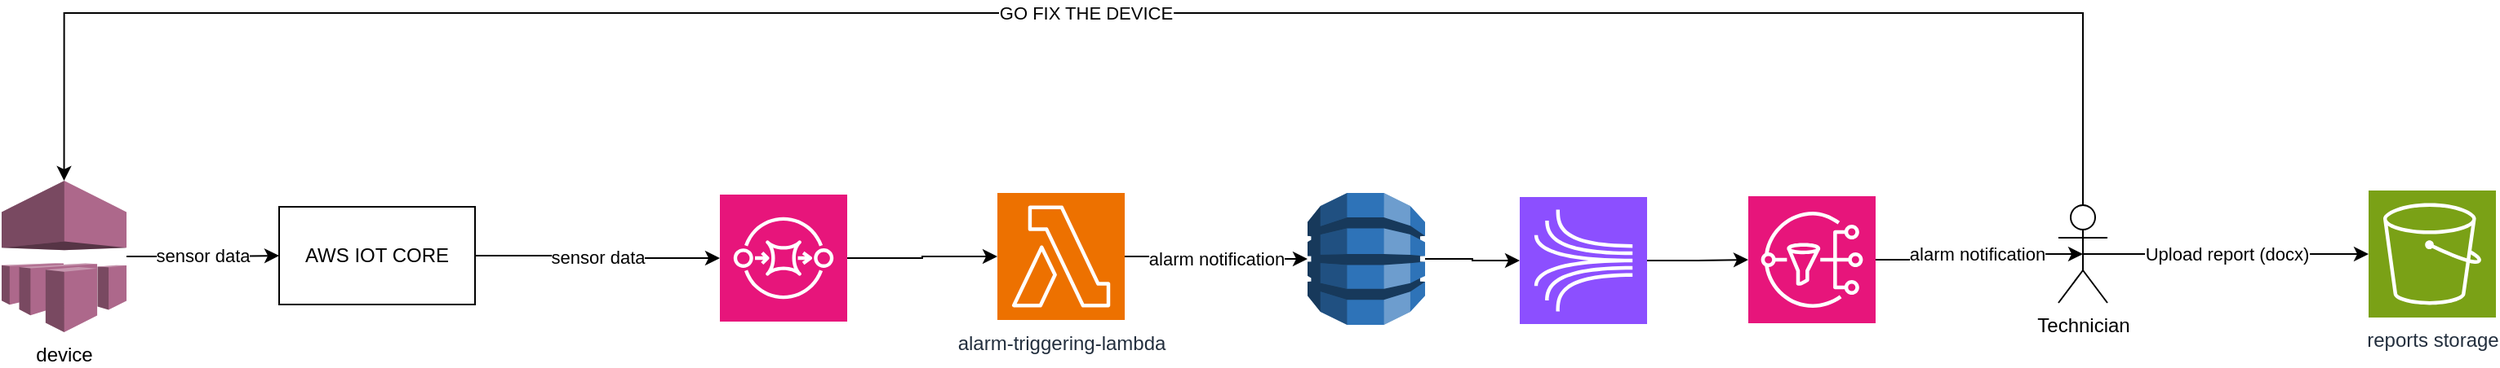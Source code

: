 <mxfile version="27.1.4">
  <diagram name="Page-1" id="HelCZqLpGhFcyLT2CP-K">
    <mxGraphModel dx="1317" dy="805" grid="1" gridSize="10" guides="1" tooltips="1" connect="1" arrows="1" fold="1" page="1" pageScale="1" pageWidth="850" pageHeight="1100" math="0" shadow="0">
      <root>
        <mxCell id="0" />
        <mxCell id="1" parent="0" />
        <mxCell id="Hp5vJt8NfIsiyrUl7PVB-6" value="sensor data" style="edgeStyle=orthogonalEdgeStyle;rounded=0;orthogonalLoop=1;jettySize=auto;html=1;exitX=1;exitY=0.5;exitDx=0;exitDy=0;entryX=0;entryY=0.5;entryDx=0;entryDy=0;entryPerimeter=0;" edge="1" parent="1" source="Hp5vJt8NfIsiyrUl7PVB-1" target="Hp5vJt8NfIsiyrUl7PVB-20">
          <mxGeometry relative="1" as="geometry">
            <mxPoint as="offset" />
          </mxGeometry>
        </mxCell>
        <mxCell id="Hp5vJt8NfIsiyrUl7PVB-1" value="AWS IOT CORE" style="rounded=0;whiteSpace=wrap;html=1;" vertex="1" parent="1">
          <mxGeometry x="280" y="259" width="120" height="60" as="geometry" />
        </mxCell>
        <mxCell id="Hp5vJt8NfIsiyrUl7PVB-5" value="sensor data" style="edgeStyle=orthogonalEdgeStyle;rounded=0;orthogonalLoop=1;jettySize=auto;html=1;exitX=1;exitY=0.5;exitDx=0;exitDy=0;exitPerimeter=0;" edge="1" parent="1" source="Hp5vJt8NfIsiyrUl7PVB-3" target="Hp5vJt8NfIsiyrUl7PVB-1">
          <mxGeometry relative="1" as="geometry" />
        </mxCell>
        <mxCell id="Hp5vJt8NfIsiyrUl7PVB-3" value="device" style="outlineConnect=0;dashed=0;verticalLabelPosition=bottom;verticalAlign=top;align=center;html=1;shape=mxgraph.aws3.device_farm;fillColor=#AD688B;gradientColor=none;" vertex="1" parent="1">
          <mxGeometry x="110" y="243" width="76.5" height="93" as="geometry" />
        </mxCell>
        <mxCell id="Hp5vJt8NfIsiyrUl7PVB-8" value="alarm notification" style="edgeStyle=orthogonalEdgeStyle;rounded=0;orthogonalLoop=1;jettySize=auto;html=1;exitX=1;exitY=0.5;exitDx=0;exitDy=0;exitPerimeter=0;entryX=0;entryY=0.5;entryDx=0;entryDy=0;entryPerimeter=0;" edge="1" parent="1" source="Hp5vJt8NfIsiyrUl7PVB-4" target="Hp5vJt8NfIsiyrUl7PVB-22">
          <mxGeometry relative="1" as="geometry" />
        </mxCell>
        <mxCell id="Hp5vJt8NfIsiyrUl7PVB-4" value="alarm-triggering-lambda" style="sketch=0;points=[[0,0,0],[0.25,0,0],[0.5,0,0],[0.75,0,0],[1,0,0],[0,1,0],[0.25,1,0],[0.5,1,0],[0.75,1,0],[1,1,0],[0,0.25,0],[0,0.5,0],[0,0.75,0],[1,0.25,0],[1,0.5,0],[1,0.75,0]];outlineConnect=0;fontColor=#232F3E;fillColor=#ED7100;strokeColor=#ffffff;dashed=0;verticalLabelPosition=bottom;verticalAlign=top;align=center;html=1;fontSize=12;fontStyle=0;aspect=fixed;shape=mxgraph.aws4.resourceIcon;resIcon=mxgraph.aws4.lambda;" vertex="1" parent="1">
          <mxGeometry x="720" y="250.5" width="78" height="78" as="geometry" />
        </mxCell>
        <mxCell id="Hp5vJt8NfIsiyrUl7PVB-7" value="" style="sketch=0;points=[[0,0,0],[0.25,0,0],[0.5,0,0],[0.75,0,0],[1,0,0],[0,1,0],[0.25,1,0],[0.5,1,0],[0.75,1,0],[1,1,0],[0,0.25,0],[0,0.5,0],[0,0.75,0],[1,0.25,0],[1,0.5,0],[1,0.75,0]];outlineConnect=0;fontColor=#232F3E;fillColor=#E7157B;strokeColor=#ffffff;dashed=0;verticalLabelPosition=bottom;verticalAlign=top;align=center;html=1;fontSize=12;fontStyle=0;aspect=fixed;shape=mxgraph.aws4.resourceIcon;resIcon=mxgraph.aws4.sns;" vertex="1" parent="1">
          <mxGeometry x="1180" y="252.5" width="78" height="78" as="geometry" />
        </mxCell>
        <mxCell id="Hp5vJt8NfIsiyrUl7PVB-14" value="reports storage" style="sketch=0;points=[[0,0,0],[0.25,0,0],[0.5,0,0],[0.75,0,0],[1,0,0],[0,1,0],[0.25,1,0],[0.5,1,0],[0.75,1,0],[1,1,0],[0,0.25,0],[0,0.5,0],[0,0.75,0],[1,0.25,0],[1,0.5,0],[1,0.75,0]];outlineConnect=0;fontColor=#232F3E;fillColor=#7AA116;strokeColor=#ffffff;dashed=0;verticalLabelPosition=bottom;verticalAlign=top;align=center;html=1;fontSize=12;fontStyle=0;aspect=fixed;shape=mxgraph.aws4.resourceIcon;resIcon=mxgraph.aws4.s3;" vertex="1" parent="1">
          <mxGeometry x="1560" y="249" width="78" height="78" as="geometry" />
        </mxCell>
        <mxCell id="Hp5vJt8NfIsiyrUl7PVB-16" value="Upload report (docx)" style="edgeStyle=orthogonalEdgeStyle;rounded=0;orthogonalLoop=1;jettySize=auto;html=1;exitX=0.5;exitY=0.5;exitDx=0;exitDy=0;exitPerimeter=0;" edge="1" parent="1" source="Hp5vJt8NfIsiyrUl7PVB-15" target="Hp5vJt8NfIsiyrUl7PVB-14">
          <mxGeometry relative="1" as="geometry" />
        </mxCell>
        <mxCell id="Hp5vJt8NfIsiyrUl7PVB-15" value="Technician" style="shape=umlActor;verticalLabelPosition=bottom;verticalAlign=top;html=1;outlineConnect=0;" vertex="1" parent="1">
          <mxGeometry x="1370" y="258" width="30" height="60" as="geometry" />
        </mxCell>
        <mxCell id="Hp5vJt8NfIsiyrUl7PVB-17" value="alarm notification" style="edgeStyle=orthogonalEdgeStyle;rounded=0;orthogonalLoop=1;jettySize=auto;html=1;exitX=1;exitY=0.5;exitDx=0;exitDy=0;exitPerimeter=0;entryX=0.5;entryY=0.5;entryDx=0;entryDy=0;entryPerimeter=0;" edge="1" parent="1" source="Hp5vJt8NfIsiyrUl7PVB-7" target="Hp5vJt8NfIsiyrUl7PVB-15">
          <mxGeometry relative="1" as="geometry" />
        </mxCell>
        <mxCell id="Hp5vJt8NfIsiyrUl7PVB-20" value="" style="sketch=0;points=[[0,0,0],[0.25,0,0],[0.5,0,0],[0.75,0,0],[1,0,0],[0,1,0],[0.25,1,0],[0.5,1,0],[0.75,1,0],[1,1,0],[0,0.25,0],[0,0.5,0],[0,0.75,0],[1,0.25,0],[1,0.5,0],[1,0.75,0]];outlineConnect=0;fontColor=#232F3E;fillColor=#E7157B;strokeColor=#ffffff;dashed=0;verticalLabelPosition=bottom;verticalAlign=top;align=center;html=1;fontSize=12;fontStyle=0;aspect=fixed;shape=mxgraph.aws4.resourceIcon;resIcon=mxgraph.aws4.sqs;" vertex="1" parent="1">
          <mxGeometry x="550" y="251.5" width="78" height="78" as="geometry" />
        </mxCell>
        <mxCell id="Hp5vJt8NfIsiyrUl7PVB-21" style="edgeStyle=orthogonalEdgeStyle;rounded=0;orthogonalLoop=1;jettySize=auto;html=1;exitX=1;exitY=0.5;exitDx=0;exitDy=0;exitPerimeter=0;entryX=0;entryY=0.5;entryDx=0;entryDy=0;entryPerimeter=0;" edge="1" parent="1" source="Hp5vJt8NfIsiyrUl7PVB-20" target="Hp5vJt8NfIsiyrUl7PVB-4">
          <mxGeometry relative="1" as="geometry" />
        </mxCell>
        <mxCell id="Hp5vJt8NfIsiyrUl7PVB-22" value="" style="outlineConnect=0;dashed=0;verticalLabelPosition=bottom;verticalAlign=top;align=center;html=1;shape=mxgraph.aws3.dynamo_db;fillColor=#2E73B8;gradientColor=none;" vertex="1" parent="1">
          <mxGeometry x="910" y="250.5" width="72" height="81" as="geometry" />
        </mxCell>
        <mxCell id="Hp5vJt8NfIsiyrUl7PVB-23" value="" style="sketch=0;points=[[0,0,0],[0.25,0,0],[0.5,0,0],[0.75,0,0],[1,0,0],[0,1,0],[0.25,1,0],[0.5,1,0],[0.75,1,0],[1,1,0],[0,0.25,0],[0,0.5,0],[0,0.75,0],[1,0.25,0],[1,0.5,0],[1,0.75,0]];outlineConnect=0;fontColor=#232F3E;fillColor=#8C4FFF;strokeColor=#ffffff;dashed=0;verticalLabelPosition=bottom;verticalAlign=top;align=center;html=1;fontSize=12;fontStyle=0;aspect=fixed;shape=mxgraph.aws4.resourceIcon;resIcon=mxgraph.aws4.kinesis;" vertex="1" parent="1">
          <mxGeometry x="1040" y="253" width="78" height="78" as="geometry" />
        </mxCell>
        <mxCell id="Hp5vJt8NfIsiyrUl7PVB-24" style="edgeStyle=orthogonalEdgeStyle;rounded=0;orthogonalLoop=1;jettySize=auto;html=1;exitX=1;exitY=0.5;exitDx=0;exitDy=0;exitPerimeter=0;entryX=0;entryY=0.5;entryDx=0;entryDy=0;entryPerimeter=0;" edge="1" parent="1" source="Hp5vJt8NfIsiyrUl7PVB-22" target="Hp5vJt8NfIsiyrUl7PVB-23">
          <mxGeometry relative="1" as="geometry" />
        </mxCell>
        <mxCell id="Hp5vJt8NfIsiyrUl7PVB-25" style="edgeStyle=orthogonalEdgeStyle;rounded=0;orthogonalLoop=1;jettySize=auto;html=1;exitX=1;exitY=0.5;exitDx=0;exitDy=0;exitPerimeter=0;entryX=0;entryY=0.5;entryDx=0;entryDy=0;entryPerimeter=0;" edge="1" parent="1" source="Hp5vJt8NfIsiyrUl7PVB-23" target="Hp5vJt8NfIsiyrUl7PVB-7">
          <mxGeometry relative="1" as="geometry" />
        </mxCell>
        <mxCell id="Hp5vJt8NfIsiyrUl7PVB-26" value="GO FIX THE DEVICE" style="edgeStyle=orthogonalEdgeStyle;rounded=0;orthogonalLoop=1;jettySize=auto;html=1;exitX=0.5;exitY=0;exitDx=0;exitDy=0;exitPerimeter=0;entryX=0.5;entryY=0;entryDx=0;entryDy=0;entryPerimeter=0;" edge="1" parent="1" source="Hp5vJt8NfIsiyrUl7PVB-15" target="Hp5vJt8NfIsiyrUl7PVB-3">
          <mxGeometry relative="1" as="geometry">
            <Array as="points">
              <mxPoint x="1385" y="140" />
              <mxPoint x="148" y="140" />
            </Array>
          </mxGeometry>
        </mxCell>
      </root>
    </mxGraphModel>
  </diagram>
</mxfile>
